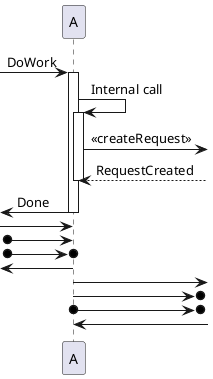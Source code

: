 @startuml
[-> A: DoWork

activate A

A -> A: Internal call
activate A

A ->] : << createRequest >>

A<--] : RequestCreated
deactivate A
[<- A: Done
deactivate A

[-> A
[o-> A
[o->o A

[<- A

A ->]
A ->o]
A o->o]

A <-]
@enduml